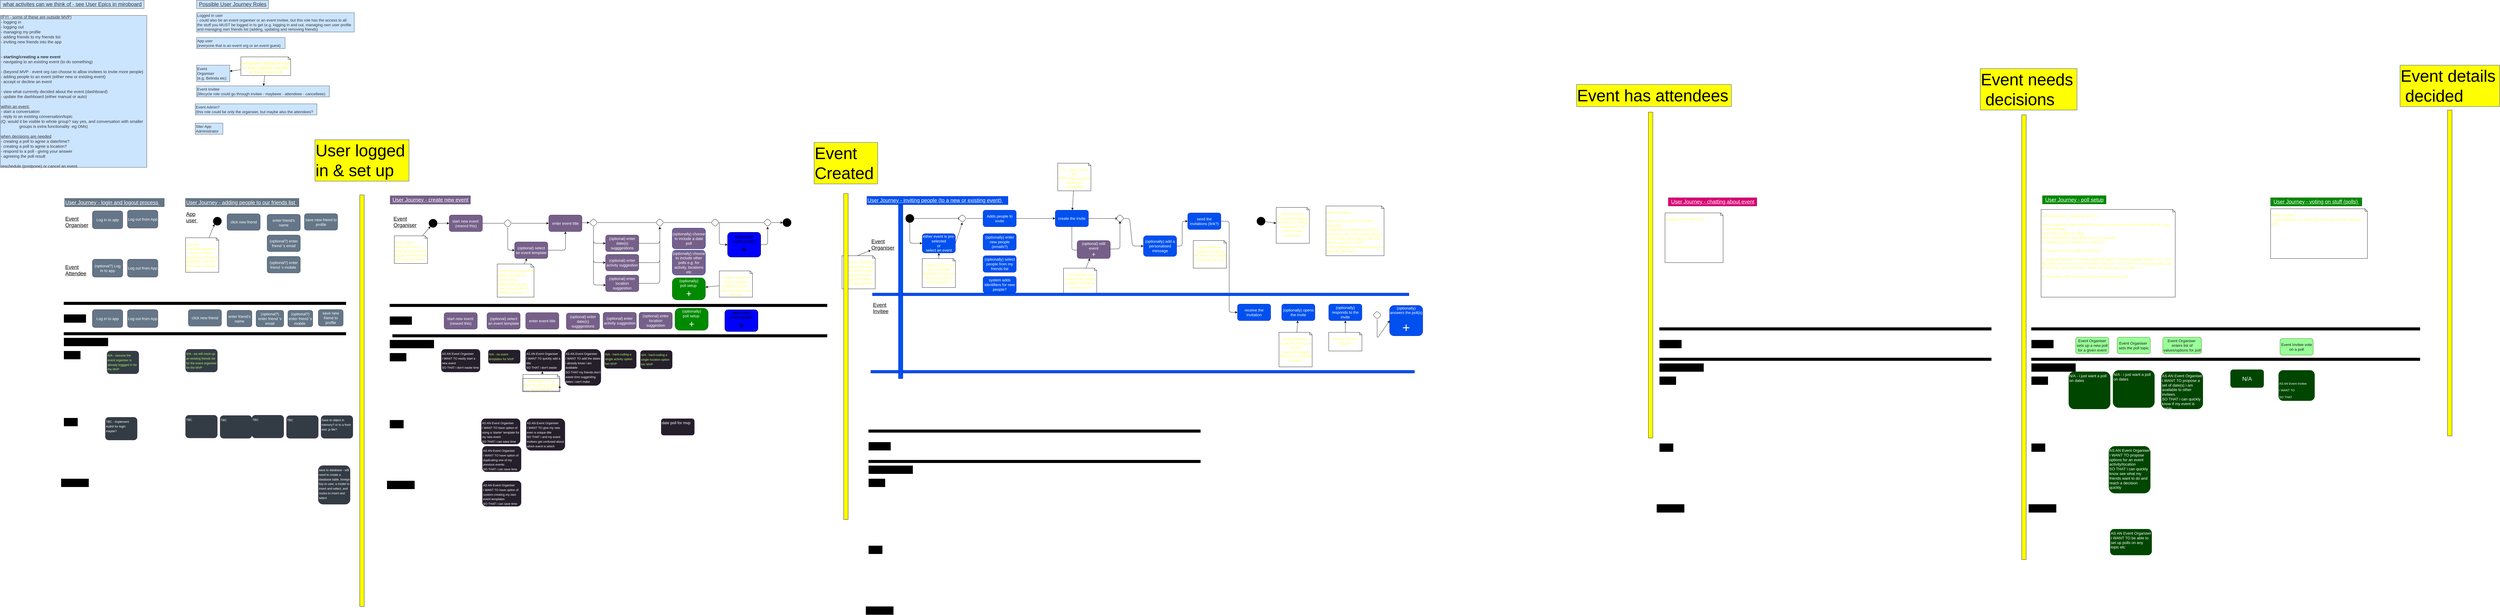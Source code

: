 <mxfile>
    <diagram id="yxrgfrVKO03SnxysbyA-" name="user-journeys">
        <mxGraphModel dx="3707" dy="2196" grid="1" gridSize="10" guides="1" tooltips="1" connect="1" arrows="1" fold="1" page="1" pageScale="1" pageWidth="1654" pageHeight="1169" math="0" shadow="0">
            <root>
                <mxCell id="0"/>
                <mxCell id="1" parent="0"/>
                <mxCell id="160" value="(optionally) &lt;br&gt;poll setup&amp;nbsp;&lt;br&gt;&lt;font style=&quot;font-size: 34px&quot;&gt;+&lt;/font&gt;" style="whiteSpace=wrap;html=1;rounded=1;fontSize=14;fillColor=#008a00;arcSize=22;fontColor=#ffffff;strokeColor=#005700;" vertex="1" parent="1">
                    <mxGeometry x="1040" y="300" width="120" height="80" as="geometry"/>
                </mxCell>
                <mxCell id="2" value="Log in to app" style="whiteSpace=wrap;html=1;rounded=1;fontSize=14;fillColor=#647687;fontColor=#ffffff;strokeColor=#432D57;direction=south;" vertex="1" parent="1">
                    <mxGeometry x="-1057" y="57.5" width="110" height="65" as="geometry"/>
                </mxCell>
                <mxCell id="25" style="edgeStyle=none;html=1;fontSize=14;fontColor=#FFFF66;entryX=0;entryY=0.5;entryDx=0;entryDy=0;" edge="1" parent="1" source="3" target="16">
                    <mxGeometry relative="1" as="geometry"/>
                </mxCell>
                <mxCell id="3" value="" style="ellipse;whiteSpace=wrap;html=1;rounded=1;fillColor=#000000;" vertex="1" parent="1">
                    <mxGeometry x="160" y="87.5" width="30" height="30" as="geometry"/>
                </mxCell>
                <mxCell id="8" value="User Journey - create new event" style="text;html=1;align=center;verticalAlign=middle;resizable=0;points=[];autosize=1;strokeColor=#432D57;fillColor=#76608a;fontSize=19;fontStyle=4;fontColor=#ffffff;" vertex="1" parent="1">
                    <mxGeometry x="20" y="3" width="290" height="30" as="geometry"/>
                </mxCell>
                <mxCell id="9" value="Event &lt;br style=&quot;font-size: 14px;&quot;&gt;Organiser &lt;br style=&quot;font-size: 14px;&quot;&gt;(e.g. Belinda etc)" style="text;html=1;align=left;verticalAlign=middle;resizable=0;points=[];autosize=1;strokeColor=#36393d;fillColor=#cce5ff;fontSize=14;fontStyle=0;fontColor=#333333;" vertex="1" parent="1">
                    <mxGeometry x="-680" y="-470" width="120" height="60" as="geometry"/>
                </mxCell>
                <mxCell id="10" value="Event Invitee&lt;br style=&quot;font-size: 14px;&quot;&gt;(lifecycle role could go through invitee - maybeee - attendeee - cancelleee)" style="text;html=1;align=left;verticalAlign=middle;resizable=0;points=[];autosize=1;strokeColor=#36393d;fillColor=#cce5ff;fontSize=14;fontStyle=0;fontColor=#333333;" vertex="1" parent="1">
                    <mxGeometry x="-680" y="-395" width="480" height="40" as="geometry"/>
                </mxCell>
                <mxCell id="12" value="Site/ App&lt;br style=&quot;font-size: 14px;&quot;&gt;Administrator" style="text;html=1;align=left;verticalAlign=middle;resizable=0;points=[];autosize=1;strokeColor=#36393d;fillColor=#cce5ff;fontSize=14;fontStyle=0;fontColor=#333333;" vertex="1" parent="1">
                    <mxGeometry x="-685" y="-260" width="100" height="40" as="geometry"/>
                </mxCell>
                <mxCell id="13" value="&lt;u&gt;(FYI - some of these are outside MVP)&lt;br&gt;&lt;/u&gt;- logging in&lt;br&gt;- logging out&lt;br&gt;- managing my profile&lt;br&gt;- adding friends to my friends list&lt;br&gt;- inviting new friends into the app&lt;br&gt;&lt;br&gt;&lt;br&gt;&lt;b&gt;- starting/creating a new event&lt;br&gt;&lt;/b&gt;- navigating to an existing event (to do something)&lt;br&gt;&lt;br&gt;- (beyond MVP - event org can choose to allow invitees to invite more people)&lt;br&gt;- adding people to an event (either new or existing event)&lt;br&gt;- accept or decline an event&amp;nbsp;&lt;br&gt;&lt;br&gt;- view what currently decided about the event (dashboard)&lt;br&gt;- update the dashboard (either manual or auto)&lt;br&gt;&lt;u&gt;&lt;br&gt;within an event:&lt;/u&gt;&lt;br&gt;- start a conversation&lt;br&gt;- reply to an existing conversation/topic&lt;br&gt;(Q: would it be visible to whole group? say yes, and conversation with smaller&lt;br&gt;&amp;nbsp; &amp;nbsp; &amp;nbsp; &amp;nbsp; &amp;nbsp; &amp;nbsp; &amp;nbsp; &amp;nbsp; groups is extra functionality -eg DMs)&lt;br&gt;&lt;br&gt;&lt;u&gt;when decisions are needed&lt;/u&gt;&lt;br&gt;- creating a poll to agree a date/time?&lt;br&gt;- creating a poll to agree a location?&lt;br&gt;- respond to a poll - giving your answer&lt;br&gt;- agreeing the poll result&lt;br&gt;&lt;br&gt;reschedule (postpone) or cancel an event" style="text;html=1;align=left;verticalAlign=middle;resizable=0;points=[];autosize=1;strokeColor=#36393d;fillColor=#cce5ff;fontSize=15;fontStyle=0;fontColor=#333333;" vertex="1" parent="1">
                    <mxGeometry x="-1390" y="-650" width="530" height="550" as="geometry"/>
                </mxCell>
                <mxCell id="38" style="edgeStyle=none;html=1;entryX=0;entryY=0.5;entryDx=0;entryDy=0;fontSize=14;fontColor=#FFFF66;" edge="1" parent="1" source="14" target="33">
                    <mxGeometry relative="1" as="geometry"/>
                </mxCell>
                <mxCell id="14" value="enter event title" style="whiteSpace=wrap;html=1;rounded=1;fontSize=14;fillColor=#76608a;fontColor=#ffffff;strokeColor=#432D57;" vertex="1" parent="1">
                    <mxGeometry x="593.5" y="72.5" width="120" height="60" as="geometry"/>
                </mxCell>
                <mxCell id="28" style="edgeStyle=none;html=1;entryX=0.5;entryY=1;entryDx=0;entryDy=0;fontSize=14;fontColor=#FFFF66;" edge="1" parent="1" source="15" target="14">
                    <mxGeometry relative="1" as="geometry">
                        <Array as="points">
                            <mxPoint x="654" y="200"/>
                        </Array>
                    </mxGeometry>
                </mxCell>
                <mxCell id="15" value="(optional) select an event template" style="whiteSpace=wrap;html=1;rounded=1;fontSize=14;fillColor=#76608a;fontColor=#ffffff;strokeColor=#432D57;" vertex="1" parent="1">
                    <mxGeometry x="470" y="170" width="120" height="60" as="geometry"/>
                </mxCell>
                <mxCell id="27" style="edgeStyle=none;html=1;fontSize=14;fontColor=#FFFF66;exitX=0.5;exitY=1;exitDx=0;exitDy=0;" edge="1" parent="1" source="4" target="15">
                    <mxGeometry relative="1" as="geometry">
                        <Array as="points">
                            <mxPoint x="445" y="200"/>
                        </Array>
                    </mxGeometry>
                </mxCell>
                <mxCell id="29" style="edgeStyle=none;html=1;fontSize=14;fontColor=#FFFF66;startArrow=none;" edge="1" parent="1" source="4" target="14">
                    <mxGeometry relative="1" as="geometry"/>
                </mxCell>
                <mxCell id="16" value="start new event&amp;nbsp; (reword this)" style="whiteSpace=wrap;html=1;rounded=1;fontSize=14;fillColor=#76608a;fontColor=#ffffff;strokeColor=#432D57;" vertex="1" parent="1">
                    <mxGeometry x="233.5" y="72.5" width="120" height="60" as="geometry"/>
                </mxCell>
                <mxCell id="35" style="edgeStyle=none;html=1;entryX=0.5;entryY=1;entryDx=0;entryDy=0;fontSize=14;fontColor=#FFFF66;" edge="1" parent="1" source="17">
                    <mxGeometry relative="1" as="geometry">
                        <mxPoint x="995" y="115" as="targetPoint"/>
                        <Array as="points">
                            <mxPoint x="995" y="175"/>
                        </Array>
                    </mxGeometry>
                </mxCell>
                <mxCell id="17" value="(optional) enter date(s) sugggestions" style="whiteSpace=wrap;html=1;rounded=1;fontSize=14;fillColor=#76608a;fontColor=#ffffff;strokeColor=#432D57;" vertex="1" parent="1">
                    <mxGeometry x="799" y="145" width="120" height="60" as="geometry"/>
                </mxCell>
                <mxCell id="21" value="(optional) enter activity suggestion" style="whiteSpace=wrap;html=1;rounded=1;fontSize=14;fillColor=#76608a;fontColor=#ffffff;strokeColor=#432D57;" vertex="1" parent="1">
                    <mxGeometry x="799" y="215" width="120" height="60" as="geometry"/>
                </mxCell>
                <mxCell id="22" value="(optional) enter location suggestion" style="whiteSpace=wrap;html=1;rounded=1;fontSize=14;fillColor=#76608A;fontColor=#ffffff;strokeColor=#432D57;" vertex="1" parent="1">
                    <mxGeometry x="799" y="290" width="120" height="60" as="geometry"/>
                </mxCell>
                <mxCell id="217" style="edgeStyle=none;html=1;fontSize=14;fontColor=#FFFF33;" edge="1" parent="1" source="23" target="15">
                    <mxGeometry relative="1" as="geometry"/>
                </mxCell>
                <mxCell id="23" value="Could have templates based on type of event being organised, e.g pub crawl, group dinner, knitting circle etc :-)" style="shape=note2;boundedLbl=1;whiteSpace=wrap;html=1;size=11;verticalAlign=top;align=left;rounded=1;fontSize=13;fontColor=#FFFF66;fontStyle=2" vertex="1" parent="1">
                    <mxGeometry x="407" y="250" width="133" height="120" as="geometry"/>
                </mxCell>
                <mxCell id="4" value="" style="rhombus;whiteSpace=wrap;html=1;rounded=1;" vertex="1" parent="1">
                    <mxGeometry x="430" y="87.5" width="30" height="30" as="geometry"/>
                </mxCell>
                <mxCell id="31" value="" style="edgeStyle=none;html=1;fontSize=14;fontColor=#FFFF66;endArrow=none;" edge="1" parent="1" source="16" target="4">
                    <mxGeometry relative="1" as="geometry">
                        <mxPoint x="425" y="100" as="sourcePoint"/>
                        <mxPoint x="605" y="100" as="targetPoint"/>
                    </mxGeometry>
                </mxCell>
                <mxCell id="39" style="edgeStyle=none;html=1;fontSize=14;fontColor=#FFFF66;startArrow=none;" edge="1" parent="1" source="49">
                    <mxGeometry relative="1" as="geometry">
                        <mxPoint x="980.0" y="100" as="targetPoint"/>
                    </mxGeometry>
                </mxCell>
                <mxCell id="40" style="edgeStyle=none;html=1;entryX=0;entryY=0.5;entryDx=0;entryDy=0;fontSize=14;fontColor=#FFFF66;" edge="1" parent="1" source="33" target="17">
                    <mxGeometry relative="1" as="geometry">
                        <Array as="points">
                            <mxPoint x="755" y="175"/>
                        </Array>
                    </mxGeometry>
                </mxCell>
                <mxCell id="33" value="" style="rhombus;whiteSpace=wrap;html=1;rounded=1;" vertex="1" parent="1">
                    <mxGeometry x="740" y="85" width="30" height="30" as="geometry"/>
                </mxCell>
                <mxCell id="36" style="edgeStyle=none;html=1;entryX=0.5;entryY=1;entryDx=0;entryDy=0;fontSize=14;fontColor=#FFFF66;exitX=1;exitY=0.5;exitDx=0;exitDy=0;" edge="1" parent="1" source="21">
                    <mxGeometry relative="1" as="geometry">
                        <mxPoint x="900" y="190" as="sourcePoint"/>
                        <mxPoint x="995" y="115" as="targetPoint"/>
                        <Array as="points">
                            <mxPoint x="995" y="245"/>
                        </Array>
                    </mxGeometry>
                </mxCell>
                <mxCell id="37" style="edgeStyle=none;html=1;entryX=0.5;entryY=1;entryDx=0;entryDy=0;fontSize=14;fontColor=#FFFF66;exitX=1;exitY=0.5;exitDx=0;exitDy=0;" edge="1" parent="1" source="22">
                    <mxGeometry relative="1" as="geometry">
                        <mxPoint x="930" y="320" as="sourcePoint"/>
                        <mxPoint x="995" y="115" as="targetPoint"/>
                        <Array as="points">
                            <mxPoint x="995" y="320"/>
                        </Array>
                    </mxGeometry>
                </mxCell>
                <mxCell id="41" value="Possible User Journey Roles" style="text;html=1;align=center;verticalAlign=middle;resizable=0;points=[];autosize=1;strokeColor=#36393d;fillColor=#cce5ff;fontSize=19;fontStyle=4;fontColor=#333333;" vertex="1" parent="1">
                    <mxGeometry x="-680" y="-705" width="260" height="30" as="geometry"/>
                </mxCell>
                <mxCell id="42" value="what activites can we think of - see User Epics in miroboard" style="text;html=1;align=center;verticalAlign=middle;resizable=0;points=[];autosize=1;strokeColor=#36393d;fillColor=#cce5ff;fontSize=19;fontStyle=4;fontColor=#333333;" vertex="1" parent="1">
                    <mxGeometry x="-1390" y="-705" width="520" height="30" as="geometry"/>
                </mxCell>
                <mxCell id="43" value="Event &lt;br&gt;Organiser" style="text;html=1;align=left;verticalAlign=middle;resizable=0;points=[];autosize=1;strokeColor=none;fillColor=none;fontSize=19;fontStyle=4" vertex="1" parent="1">
                    <mxGeometry x="30" y="73" width="100" height="50" as="geometry"/>
                </mxCell>
                <mxCell id="44" style="edgeStyle=none;html=1;entryX=0;entryY=0.5;entryDx=0;entryDy=0;fontSize=14;fontColor=#FFFF66;exitX=0.5;exitY=1;exitDx=0;exitDy=0;" edge="1" parent="1" source="33" target="21">
                    <mxGeometry relative="1" as="geometry">
                        <mxPoint x="755" y="185" as="sourcePoint"/>
                        <mxPoint x="774.0" y="245" as="targetPoint"/>
                        <Array as="points">
                            <mxPoint x="755" y="245"/>
                        </Array>
                    </mxGeometry>
                </mxCell>
                <mxCell id="45" style="edgeStyle=none;html=1;entryX=0.008;entryY=0.607;entryDx=0;entryDy=0;fontSize=14;fontColor=#FFFF66;exitX=0.5;exitY=1;exitDx=0;exitDy=0;entryPerimeter=0;" edge="1" parent="1" source="33" target="22">
                    <mxGeometry relative="1" as="geometry">
                        <mxPoint x="765" y="125" as="sourcePoint"/>
                        <mxPoint x="784.0" y="255" as="targetPoint"/>
                        <Array as="points">
                            <mxPoint x="755" y="326"/>
                        </Array>
                    </mxGeometry>
                </mxCell>
                <mxCell id="46" value="User Journey - chatting about event" style="text;html=1;align=center;verticalAlign=middle;resizable=0;points=[];autosize=1;strokeColor=#A50040;fillColor=#d80073;fontSize=19;fontStyle=4;fontColor=#ffffff;" vertex="1" parent="1">
                    <mxGeometry x="4642" y="10" width="320" height="30" as="geometry"/>
                </mxCell>
                <mxCell id="47" value="User Journey - voting on stuff (polls)&amp;nbsp;" style="text;html=1;align=center;verticalAlign=middle;resizable=0;points=[];autosize=1;strokeColor=#005700;fillColor=#008a00;fontSize=19;fontStyle=4;fontColor=#ffffff;" vertex="1" parent="1">
                    <mxGeometry x="6820" y="10" width="330" height="30" as="geometry"/>
                </mxCell>
                <mxCell id="48" value="Event Admin?&lt;br style=&quot;font-size: 14px;&quot;&gt;(this role could be only the organsier, but maybe also the attendees?" style="text;html=1;align=left;verticalAlign=middle;resizable=0;points=[];autosize=1;strokeColor=#36393d;fillColor=#cce5ff;fontSize=14;fontStyle=0;fontColor=#333333;" vertex="1" parent="1">
                    <mxGeometry x="-685" y="-330" width="440" height="40" as="geometry"/>
                </mxCell>
                <mxCell id="56" style="edgeStyle=none;html=1;entryX=0;entryY=0.5;entryDx=0;entryDy=0;fontSize=34;fontColor=#FFFF66;startArrow=none;" edge="1" parent="1" source="163" target="54">
                    <mxGeometry relative="1" as="geometry"/>
                </mxCell>
                <mxCell id="49" value="" style="rhombus;whiteSpace=wrap;html=1;rounded=1;" vertex="1" parent="1">
                    <mxGeometry x="980" y="85" width="30" height="30" as="geometry"/>
                </mxCell>
                <mxCell id="50" value="" style="edgeStyle=none;html=1;fontSize=14;fontColor=#FFFF66;endArrow=none;" edge="1" parent="1" source="33" target="49">
                    <mxGeometry relative="1" as="geometry">
                        <mxPoint x="770" y="100" as="sourcePoint"/>
                        <mxPoint x="980.0" y="100" as="targetPoint"/>
                    </mxGeometry>
                </mxCell>
                <mxCell id="51" value="User Journey - inviting people (to a new or existing event)&amp;nbsp;" style="text;html=1;align=left;verticalAlign=middle;resizable=0;points=[];autosize=1;strokeColor=#001DBC;fillColor=#0050ef;fontSize=19;fontStyle=4;fontColor=#ffffff;" vertex="1" parent="1">
                    <mxGeometry x="1744" y="5" width="510" height="30" as="geometry"/>
                </mxCell>
                <mxCell id="165" style="edgeStyle=none;html=1;entryX=0.5;entryY=1;entryDx=0;entryDy=0;fontSize=23;fontColor=#FFFFFF;" edge="1" parent="1" source="52" target="163">
                    <mxGeometry relative="1" as="geometry">
                        <Array as="points">
                            <mxPoint x="1385" y="180"/>
                        </Array>
                    </mxGeometry>
                </mxCell>
                <mxCell id="52" value="(optionally) &lt;br&gt;Invite people&lt;br&gt;&lt;font style=&quot;font-size: 34px&quot;&gt;+&lt;/font&gt;" style="whiteSpace=wrap;html=1;rounded=1;fontSize=14;fillColor=#0000FF;" vertex="1" parent="1">
                    <mxGeometry x="1240" y="135" width="120" height="90" as="geometry"/>
                </mxCell>
                <mxCell id="54" value="END" style="ellipse;whiteSpace=wrap;html=1;rounded=1;fillColor=#000000;" vertex="1" parent="1">
                    <mxGeometry x="1440" y="85" width="30" height="30" as="geometry"/>
                </mxCell>
                <mxCell id="57" value="Event &lt;br&gt;Organiser" style="text;html=1;align=left;verticalAlign=middle;resizable=0;points=[];autosize=1;strokeColor=none;fillColor=none;fontSize=19;fontStyle=4" vertex="1" parent="1">
                    <mxGeometry x="1758" y="155" width="100" height="50" as="geometry"/>
                </mxCell>
                <mxCell id="59" value="(optionally) select people from my friends list" style="whiteSpace=wrap;html=1;rounded=1;fontSize=14;fillColor=#0050ef;fontColor=#ffffff;strokeColor=#001DBC;" vertex="1" parent="1">
                    <mxGeometry x="2164" y="220" width="120" height="60" as="geometry"/>
                </mxCell>
                <mxCell id="60" value="(optionally) enter new people (emails?)" style="whiteSpace=wrap;html=1;rounded=1;fontSize=14;fillColor=#0050ef;fontColor=#ffffff;strokeColor=#001DBC;" vertex="1" parent="1">
                    <mxGeometry x="2164" y="140" width="120" height="60" as="geometry"/>
                </mxCell>
                <mxCell id="61" value="User Journey - adding people to our friends list&amp;nbsp;" style="text;html=1;align=left;verticalAlign=middle;resizable=0;points=[];autosize=1;strokeColor=#314354;fillColor=#647687;fontSize=19;fontStyle=4;fontColor=#ffffff;" vertex="1" parent="1">
                    <mxGeometry x="-720" y="12.5" width="410" height="30" as="geometry"/>
                </mxCell>
                <mxCell id="62" value="click new friend" style="whiteSpace=wrap;html=1;rounded=1;fontSize=14;fillColor=#647687;fontColor=#ffffff;strokeColor=#314354;" vertex="1" parent="1">
                    <mxGeometry x="-570" y="68" width="120" height="60" as="geometry"/>
                </mxCell>
                <mxCell id="63" value="App &lt;br&gt;user&amp;nbsp;" style="text;html=1;align=left;verticalAlign=middle;resizable=0;points=[];autosize=1;strokeColor=none;fillColor=none;fontSize=19;fontStyle=4" vertex="1" parent="1">
                    <mxGeometry x="-720" y="55.5" width="60" height="50" as="geometry"/>
                </mxCell>
                <mxCell id="64" value="App user&amp;nbsp;&lt;br style=&quot;font-size: 14px&quot;&gt;(everyone that is an event org or an event guest)" style="text;html=1;align=left;verticalAlign=middle;resizable=0;points=[];autosize=1;strokeColor=#36393d;fillColor=#cce5ff;fontSize=14;fontStyle=0;fontColor=#333333;" vertex="1" parent="1">
                    <mxGeometry x="-680" y="-570" width="320" height="40" as="geometry"/>
                </mxCell>
                <mxCell id="110" style="edgeStyle=none;html=1;fontSize=11;fontColor=#FFFF66;entryX=0.5;entryY=1;entryDx=0;entryDy=0;exitX=1;exitY=0.5;exitDx=0;exitDy=0;" edge="1" parent="1" source="66" target="102">
                    <mxGeometry relative="1" as="geometry"/>
                </mxCell>
                <mxCell id="66" value="either event is pre-selected &lt;br&gt;or &lt;br&gt;select an event" style="whiteSpace=wrap;html=1;rounded=1;fontSize=14;fillColor=#0050ef;fontColor=#ffffff;strokeColor=#001DBC;" vertex="1" parent="1">
                    <mxGeometry x="1944" y="140" width="120" height="70" as="geometry"/>
                </mxCell>
                <mxCell id="104" style="edgeStyle=none;html=1;entryX=0.282;entryY=0.495;entryDx=0;entryDy=0;entryPerimeter=0;fontSize=11;fontColor=#FFFF66;" edge="1" parent="1" source="67" target="102">
                    <mxGeometry relative="1" as="geometry"/>
                </mxCell>
                <mxCell id="105" style="edgeStyle=none;html=1;entryX=0;entryY=0.5;entryDx=0;entryDy=0;fontSize=11;fontColor=#FFFF66;" edge="1" parent="1" source="67" target="66">
                    <mxGeometry relative="1" as="geometry">
                        <Array as="points">
                            <mxPoint x="1899" y="175"/>
                        </Array>
                    </mxGeometry>
                </mxCell>
                <mxCell id="67" value="" style="ellipse;whiteSpace=wrap;html=1;rounded=1;fillColor=#000000;" vertex="1" parent="1">
                    <mxGeometry x="1884" y="70" width="30" height="30" as="geometry"/>
                </mxCell>
                <mxCell id="70" style="edgeStyle=none;html=1;exitX=0;exitY=0;exitDx=55.5;exitDy=0;exitPerimeter=0;fontSize=34;fontColor=#FFFF66;" edge="1" parent="1" source="69" target="57">
                    <mxGeometry relative="1" as="geometry"/>
                </mxCell>
                <mxCell id="69" value="consider - could an event invitee also invite other people, manybe if event organiser allows this?&amp;nbsp; Beyond MVP" style="shape=note2;boundedLbl=1;whiteSpace=wrap;html=1;size=9;verticalAlign=top;align=center;rounded=1;fontSize=13;fontColor=#FFFF66;fontStyle=2" vertex="1" parent="1">
                    <mxGeometry x="1654" y="220" width="120" height="120" as="geometry"/>
                </mxCell>
                <mxCell id="74" value="enter event title" style="whiteSpace=wrap;html=1;rounded=1;fontSize=14;fillColor=#76608a;fontColor=#ffffff;strokeColor=#432D57;" vertex="1" parent="1">
                    <mxGeometry x="510" y="426" width="120" height="60" as="geometry"/>
                </mxCell>
                <mxCell id="75" value="(optional) select an event template" style="whiteSpace=wrap;html=1;rounded=1;fontSize=14;fillColor=#76608a;fontColor=#ffffff;strokeColor=#432D57;" vertex="1" parent="1">
                    <mxGeometry x="370" y="426" width="120" height="60" as="geometry"/>
                </mxCell>
                <mxCell id="76" value="start new event&amp;nbsp; (reword this)" style="whiteSpace=wrap;html=1;rounded=1;fontSize=14;fillColor=#76608a;fontColor=#ffffff;strokeColor=#432D57;" vertex="1" parent="1">
                    <mxGeometry x="215" y="426" width="120" height="60" as="geometry"/>
                </mxCell>
                <mxCell id="97" style="edgeStyle=none;html=1;fontSize=11;fontColor=#FFFF66;" edge="1" parent="1" source="96" target="277">
                    <mxGeometry relative="1" as="geometry"/>
                </mxCell>
                <mxCell id="96" value="&lt;font style=&quot;font-size: 12px&quot;&gt;might trigger a new event by adding a title all just in one step&lt;/font&gt;" style="shape=note2;boundedLbl=1;whiteSpace=wrap;html=1;size=9;verticalAlign=top;align=center;rounded=1;fontSize=13;fontColor=#FFFF66;fontStyle=2;spacing=0;labelBorderColor=default;" vertex="1" parent="1">
                    <mxGeometry x="500" y="650" width="133" height="60" as="geometry"/>
                </mxCell>
                <mxCell id="98" style="edgeStyle=none;html=1;exitX=1;exitY=1;exitDx=0;exitDy=0;exitPerimeter=0;entryX=1.001;entryY=0.671;entryDx=0;entryDy=0;entryPerimeter=0;fontSize=11;fontColor=#FFFF66;" edge="1" parent="1" source="96" target="96">
                    <mxGeometry relative="1" as="geometry"/>
                </mxCell>
                <mxCell id="101" value="User Journey - login and logout process&amp;nbsp;" style="text;html=1;align=left;verticalAlign=middle;resizable=0;points=[];autosize=1;strokeColor=#314354;fillColor=#647687;fontSize=19;fontStyle=4;fontColor=#ffffff;" vertex="1" parent="1">
                    <mxGeometry x="-1157" y="12.5" width="360" height="30" as="geometry"/>
                </mxCell>
                <mxCell id="102" value="" style="rhombus;whiteSpace=wrap;html=1;rounded=1;" vertex="1" parent="1">
                    <mxGeometry x="2074" y="70" width="30" height="30" as="geometry"/>
                </mxCell>
                <mxCell id="109" style="edgeStyle=none;html=1;fontSize=11;fontColor=#FFFF66;" edge="1" parent="1" source="108" target="66">
                    <mxGeometry relative="1" as="geometry"/>
                </mxCell>
                <mxCell id="108" value="might assume that you've already selected an event to which you want to invite people to" style="shape=note2;boundedLbl=1;whiteSpace=wrap;html=1;size=9;verticalAlign=top;align=center;rounded=1;fontSize=13;fontColor=#FFFF66;fontStyle=2" vertex="1" parent="1">
                    <mxGeometry x="1944" y="230" width="120" height="105" as="geometry"/>
                </mxCell>
                <mxCell id="142" style="edgeStyle=none;html=1;entryX=0;entryY=0.5;entryDx=0;entryDy=0;fontSize=23;fontColor=#FFFFFF;exitX=1;exitY=0.5;exitDx=0;exitDy=0;startArrow=none;" edge="1" parent="1" source="112" target="141">
                    <mxGeometry relative="1" as="geometry">
                        <Array as="points">
                            <mxPoint x="3054" y="95"/>
                            <mxPoint x="3054" y="425"/>
                        </Array>
                    </mxGeometry>
                </mxCell>
                <mxCell id="112" value="send the invitations (link?)" style="whiteSpace=wrap;html=1;rounded=1;fontSize=14;fillColor=#0050ef;fontColor=#ffffff;strokeColor=#001DBC;" vertex="1" parent="1">
                    <mxGeometry x="2904" y="65" width="120" height="60" as="geometry"/>
                </mxCell>
                <mxCell id="137" style="edgeStyle=none;html=1;entryX=0;entryY=0.5;entryDx=0;entryDy=0;fontSize=23;fontColor=#FFFFFF;" edge="1" parent="1" source="113" target="112">
                    <mxGeometry relative="1" as="geometry">
                        <Array as="points">
                            <mxPoint x="2884" y="185"/>
                            <mxPoint x="2884" y="95"/>
                        </Array>
                    </mxGeometry>
                </mxCell>
                <mxCell id="113" value="(optionally) add a personalised message" style="whiteSpace=wrap;html=1;rounded=1;fontSize=14;fillColor=#0050ef;fontColor=#ffffff;strokeColor=#001DBC;" vertex="1" parent="1">
                    <mxGeometry x="2744" y="147.5" width="120" height="75" as="geometry"/>
                </mxCell>
                <mxCell id="128" style="edgeStyle=none;html=1;entryX=0.242;entryY=0.51;entryDx=0;entryDy=0;fontSize=23;fontColor=#FFFF66;entryPerimeter=0;" edge="1" parent="1" source="114" target="126">
                    <mxGeometry relative="1" as="geometry"/>
                </mxCell>
                <mxCell id="114" value="create the invite" style="whiteSpace=wrap;html=1;rounded=1;fontSize=14;fillColor=#0050ef;fontColor=#ffffff;strokeColor=#001DBC;" vertex="1" parent="1">
                    <mxGeometry x="2425" y="55" width="120" height="60" as="geometry"/>
                </mxCell>
                <mxCell id="117" style="edgeStyle=none;html=1;fontSize=11;fontColor=#FFFF66;" edge="1" parent="1" source="116" target="114">
                    <mxGeometry relative="1" as="geometry"/>
                </mxCell>
                <mxCell id="116" value="FYI - event name&lt;br&gt;and&lt;br&gt;event date, location, activity (if completed)" style="shape=note2;boundedLbl=1;whiteSpace=wrap;html=1;size=9;verticalAlign=top;align=center;rounded=1;fontSize=13;fontColor=#FFFF66;fontStyle=2" vertex="1" parent="1">
                    <mxGeometry x="2434" y="-115" width="120" height="100" as="geometry"/>
                </mxCell>
                <mxCell id="118" value="(optionally) choose to include a date poll" style="whiteSpace=wrap;html=1;rounded=1;fontSize=14;fillColor=#76608A;fontColor=#ffffff;strokeColor=#001DBC;" vertex="1" parent="1">
                    <mxGeometry x="1040" y="120" width="120" height="75" as="geometry"/>
                </mxCell>
                <mxCell id="119" value="(optionally) choose to include other polls e.g. for activity, locations etc" style="whiteSpace=wrap;html=1;rounded=1;fontSize=14;fillColor=#76608A;fontColor=#ffffff;strokeColor=#001DBC;" vertex="1" parent="1">
                    <mxGeometry x="1040" y="200" width="120" height="90" as="geometry"/>
                </mxCell>
                <mxCell id="120" style="edgeStyle=none;html=1;entryX=0;entryY=0.5;entryDx=0;entryDy=0;fontSize=11;fontColor=#FFFF66;exitX=1;exitY=0.5;exitDx=0;exitDy=0;startArrow=none;" edge="1" parent="1" source="135" target="114">
                    <mxGeometry relative="1" as="geometry">
                        <mxPoint x="2105.618" y="103.382" as="sourcePoint"/>
                        <mxPoint x="2174" y="190" as="targetPoint"/>
                    </mxGeometry>
                </mxCell>
                <mxCell id="123" value="system adds identifiers for new people?" style="whiteSpace=wrap;html=1;rounded=1;fontSize=14;fillColor=#0050ef;fontColor=#ffffff;strokeColor=#001DBC;" vertex="1" parent="1">
                    <mxGeometry x="2164" y="295" width="120" height="60" as="geometry"/>
                </mxCell>
                <mxCell id="173" style="edgeStyle=none;html=1;entryX=0;entryY=0.5;entryDx=0;entryDy=0;fontSize=23;fontColor=#FFFFFF;" edge="1" parent="1" source="126" target="113">
                    <mxGeometry relative="1" as="geometry">
                        <Array as="points">
                            <mxPoint x="2694" y="85"/>
                            <mxPoint x="2704" y="185"/>
                        </Array>
                    </mxGeometry>
                </mxCell>
                <mxCell id="126" value="" style="rhombus;whiteSpace=wrap;html=1;rounded=1;" vertex="1" parent="1">
                    <mxGeometry x="2644" y="70" width="30" height="30" as="geometry"/>
                </mxCell>
                <mxCell id="171" style="edgeStyle=none;html=1;fontSize=23;fontColor=#FFFFFF;" edge="1" parent="1" source="125">
                    <mxGeometry relative="1" as="geometry">
                        <mxPoint x="2659" y="95" as="targetPoint"/>
                        <Array as="points">
                            <mxPoint x="2659" y="195"/>
                        </Array>
                    </mxGeometry>
                </mxCell>
                <mxCell id="125" value="(optional) edit event&lt;br&gt;&lt;font style=&quot;font-size: 23px&quot;&gt;+&lt;/font&gt;" style="whiteSpace=wrap;html=1;rounded=1;fontSize=14;fillColor=#76608a;fontColor=#ffffff;strokeColor=#432D57;" vertex="1" parent="1">
                    <mxGeometry x="2504" y="165" width="120" height="65" as="geometry"/>
                </mxCell>
                <mxCell id="129" value="" style="edgeStyle=none;html=1;fontSize=11;fontColor=#FFFF66;endArrow=none;" edge="1" parent="1" source="114" target="125">
                    <mxGeometry relative="1" as="geometry">
                        <mxPoint x="2484.709" y="115" as="sourcePoint"/>
                        <mxPoint x="2604" y="188" as="targetPoint"/>
                        <Array as="points">
                            <mxPoint x="2485" y="200"/>
                        </Array>
                    </mxGeometry>
                </mxCell>
                <mxCell id="131" style="edgeStyle=none;html=1;fontSize=23;fontColor=#FFFF66;" edge="1" parent="1" source="130" target="125">
                    <mxGeometry relative="1" as="geometry"/>
                </mxCell>
                <mxCell id="130" value="e.g. Belinda has realised she forgot to add a 'date poll' into her event" style="shape=note2;boundedLbl=1;whiteSpace=wrap;html=1;size=9;verticalAlign=top;align=center;rounded=1;fontSize=13;fontColor=#FFFF66;fontStyle=2" vertex="1" parent="1">
                    <mxGeometry x="2455" y="265" width="120" height="100" as="geometry"/>
                </mxCell>
                <mxCell id="134" style="edgeStyle=none;html=1;fontSize=23;fontColor=#FFFFFF;" edge="1" parent="1" source="132" target="133">
                    <mxGeometry relative="1" as="geometry"/>
                </mxCell>
                <mxCell id="132" value="" style="ellipse;whiteSpace=wrap;html=1;rounded=1;fontColor=#FFFFFF;fillColor=#000000;" vertex="1" parent="1">
                    <mxGeometry x="3154" y="80" width="30" height="30" as="geometry"/>
                </mxCell>
                <mxCell id="133" value="Next would be&lt;br&gt;(a) Event Organiser - seeing (or&amp;nbsp; being notified of?) the event invitee responses" style="shape=note2;boundedLbl=1;whiteSpace=wrap;html=1;size=9;verticalAlign=top;align=center;rounded=1;fontSize=13;fontColor=#FFFF66;fontStyle=2" vertex="1" parent="1">
                    <mxGeometry x="3224" y="45" width="120" height="130" as="geometry"/>
                </mxCell>
                <mxCell id="135" value="Adds people to invite" style="whiteSpace=wrap;html=1;rounded=1;fontSize=14;fillColor=#0050ef;fontColor=#ffffff;strokeColor=#001DBC;" vertex="1" parent="1">
                    <mxGeometry x="2164" y="55" width="120" height="60" as="geometry"/>
                </mxCell>
                <mxCell id="136" value="" style="edgeStyle=none;html=1;entryX=0;entryY=0.5;entryDx=0;entryDy=0;fontSize=11;fontColor=#FFFF66;exitX=1;exitY=0.5;exitDx=0;exitDy=0;endArrow=none;" edge="1" parent="1" source="102" target="135">
                    <mxGeometry relative="1" as="geometry">
                        <mxPoint x="2104" y="85" as="sourcePoint"/>
                        <mxPoint x="2425" y="85" as="targetPoint"/>
                    </mxGeometry>
                </mxCell>
                <mxCell id="139" value="Next would be invitees accepting the invite (or at least clicking on the link)" style="shape=note2;boundedLbl=1;whiteSpace=wrap;html=1;size=9;verticalAlign=top;align=center;rounded=1;fontSize=13;fontColor=#FFFF66;fontStyle=2" vertex="1" parent="1">
                    <mxGeometry x="2924" y="165" width="120" height="100" as="geometry"/>
                </mxCell>
                <mxCell id="140" value="Event &lt;br&gt;Invitee" style="text;html=1;align=left;verticalAlign=middle;resizable=0;points=[];autosize=1;strokeColor=none;fillColor=none;fontSize=19;fontStyle=4" vertex="1" parent="1">
                    <mxGeometry x="1764" y="385" width="70" height="50" as="geometry"/>
                </mxCell>
                <mxCell id="141" value="receive the invitation" style="whiteSpace=wrap;html=1;rounded=1;fontSize=14;fillColor=#0050ef;fontColor=#ffffff;strokeColor=#001DBC;" vertex="1" parent="1">
                    <mxGeometry x="3084" y="395" width="120" height="60" as="geometry"/>
                </mxCell>
                <mxCell id="143" value="" style="whiteSpace=wrap;html=1;rounded=0;fontSize=34;fontColor=#ffffff;fillColor=#0050ef;strokeColor=#001DBC;" vertex="1" parent="1">
                    <mxGeometry x="1764" y="355" width="1940" height="10" as="geometry"/>
                </mxCell>
                <mxCell id="145" value="" style="whiteSpace=wrap;html=1;rounded=0;fontSize=34;fontColor=#ffffff;fillColor=#0050ef;strokeColor=#001DBC;" vertex="1" parent="1">
                    <mxGeometry x="1758" y="635" width="1966" height="10" as="geometry"/>
                </mxCell>
                <mxCell id="146" value="" style="whiteSpace=wrap;html=1;rounded=0;fontSize=34;fontColor=#ffffff;fillColor=#0050ef;strokeColor=#001DBC;" vertex="1" parent="1">
                    <mxGeometry x="1858" y="35" width="16" height="630" as="geometry"/>
                </mxCell>
                <mxCell id="147" value="(optionally) opens the invite" style="whiteSpace=wrap;html=1;rounded=1;fontSize=14;fillColor=#0050ef;fontColor=#ffffff;strokeColor=#001DBC;" vertex="1" parent="1">
                    <mxGeometry x="3244" y="395" width="120" height="60" as="geometry"/>
                </mxCell>
                <mxCell id="149" style="edgeStyle=none;html=1;fontSize=23;fontColor=#FFFFFF;" edge="1" parent="1" source="148" target="147">
                    <mxGeometry relative="1" as="geometry"/>
                </mxCell>
                <mxCell id="148" value="implementation - could be clicking on a link?&amp;nbsp;&lt;br&gt;Issue with people thinking it's malware or spam?" style="shape=note2;boundedLbl=1;whiteSpace=wrap;html=1;size=9;verticalAlign=top;align=center;rounded=1;fontSize=13;fontColor=#FFFF66;fontStyle=2" vertex="1" parent="1">
                    <mxGeometry x="3234" y="497.5" width="120" height="125" as="geometry"/>
                </mxCell>
                <mxCell id="150" value="(optionally) responds to the invite" style="whiteSpace=wrap;html=1;rounded=1;fontSize=14;fillColor=#0050ef;fontColor=#ffffff;strokeColor=#001DBC;" vertex="1" parent="1">
                    <mxGeometry x="3414" y="395" width="120" height="60" as="geometry"/>
                </mxCell>
                <mxCell id="151" value="(optionally) answers the poll(s)&lt;br&gt;&lt;br&gt;&lt;font style=&quot;font-size: 48px&quot;&gt;+&lt;/font&gt;" style="whiteSpace=wrap;html=1;rounded=1;fontSize=14;fillColor=#0050ef;fontColor=#ffffff;strokeColor=#001DBC;" vertex="1" parent="1">
                    <mxGeometry x="3634" y="400" width="120" height="110" as="geometry"/>
                </mxCell>
                <mxCell id="153" style="edgeStyle=none;html=1;entryX=0;entryY=0.5;entryDx=0;entryDy=0;fontSize=23;fontColor=#FFFFFF;" edge="1" parent="1" source="152" target="151">
                    <mxGeometry relative="1" as="geometry">
                        <Array as="points">
                            <mxPoint x="3589" y="520"/>
                        </Array>
                    </mxGeometry>
                </mxCell>
                <mxCell id="152" value="" style="rhombus;whiteSpace=wrap;html=1;rounded=1;" vertex="1" parent="1">
                    <mxGeometry x="3574" y="420" width="30" height="30" as="geometry"/>
                </mxCell>
                <mxCell id="156" style="edgeStyle=none;html=1;fontSize=23;fontColor=#FFFFFF;" edge="1" parent="1" source="155" target="150">
                    <mxGeometry relative="1" as="geometry"/>
                </mxCell>
                <mxCell id="155" value="Accept, Decline, Maybe?" style="shape=note2;boundedLbl=1;whiteSpace=wrap;html=1;size=9;verticalAlign=top;align=center;rounded=1;fontSize=13;fontColor=#FFFF66;fontStyle=2" vertex="1" parent="1">
                    <mxGeometry x="3414" y="497.5" width="120" height="67.5" as="geometry"/>
                </mxCell>
                <mxCell id="159" style="edgeStyle=none;html=1;fontSize=23;fontColor=#FFFFFF;" edge="1" parent="1" source="158" target="160">
                    <mxGeometry relative="1" as="geometry"/>
                </mxCell>
                <mxCell id="158" value="Invitees could be able to choose multiple options - see poll setup user journey" style="shape=note2;boundedLbl=1;whiteSpace=wrap;html=1;size=9;verticalAlign=top;align=center;rounded=1;fontSize=13;fontColor=#FFFF66;fontStyle=2" vertex="1" parent="1">
                    <mxGeometry x="1210" y="275" width="120" height="95" as="geometry"/>
                </mxCell>
                <mxCell id="161" value="User Journey - poll setup" style="text;html=1;align=center;verticalAlign=middle;resizable=0;points=[];autosize=1;strokeColor=#005700;fillColor=#008a00;fontSize=19;fontStyle=4;fontColor=#ffffff;" vertex="1" parent="1">
                    <mxGeometry x="5995" y="2.5" width="230" height="30" as="geometry"/>
                </mxCell>
                <mxCell id="162" value="see doodle poll - should be better :-)&lt;br&gt;&lt;br&gt;Event organiser might want to set up one or more pools associated with an event.&lt;br&gt;1. the poll topic&amp;nbsp;&lt;br&gt;eg to select a date or dates&lt;br&gt;eg to say if they're attending (yes, no, mayvbe)&lt;br&gt;to select/vote on a location or activiy etc&amp;nbsp;&lt;br&gt;&lt;br&gt;2. organiser enteres poll list of values&amp;nbsp;&lt;br&gt;&lt;br&gt;3. organiser decides if Invitees could be able to choose multiple options , e.g. is a this date yes or no, or is it best date - pick one, or is it here's a range of dates, pick all that suit, or is it freeform - enter the dates you can make&lt;br&gt;&lt;br&gt;4. organiser might add a time limit/ countdown per poll" style="shape=note2;boundedLbl=1;whiteSpace=wrap;html=1;size=9;verticalAlign=top;align=left;rounded=1;fontSize=13;fontColor=#FFFF66;fontStyle=2" vertex="1" parent="1">
                    <mxGeometry x="5990" y="52.5" width="485" height="317.5" as="geometry"/>
                </mxCell>
                <mxCell id="163" value="" style="rhombus;whiteSpace=wrap;html=1;rounded=1;" vertex="1" parent="1">
                    <mxGeometry x="1370" y="85" width="30" height="30" as="geometry"/>
                </mxCell>
                <mxCell id="164" value="" style="edgeStyle=none;html=1;entryX=0;entryY=0.5;entryDx=0;entryDy=0;fontSize=34;fontColor=#FFFF66;endArrow=none;startArrow=none;" edge="1" parent="1" source="166" target="163">
                    <mxGeometry relative="1" as="geometry">
                        <mxPoint x="1010" y="100" as="sourcePoint"/>
                        <mxPoint x="1450.0" y="100" as="targetPoint"/>
                    </mxGeometry>
                </mxCell>
                <mxCell id="169" style="edgeStyle=none;html=1;entryX=0;entryY=0.5;entryDx=0;entryDy=0;fontSize=23;fontColor=#FFFFFF;" edge="1" parent="1" target="52">
                    <mxGeometry relative="1" as="geometry">
                        <mxPoint x="1210" y="100" as="sourcePoint"/>
                        <Array as="points">
                            <mxPoint x="1210" y="180"/>
                        </Array>
                    </mxGeometry>
                </mxCell>
                <mxCell id="166" value="" style="rhombus;whiteSpace=wrap;html=1;rounded=1;" vertex="1" parent="1">
                    <mxGeometry x="1180" y="85" width="30" height="30" as="geometry"/>
                </mxCell>
                <mxCell id="168" value="" style="edgeStyle=none;html=1;entryX=0;entryY=0.5;entryDx=0;entryDy=0;fontSize=34;fontColor=#FFFF66;endArrow=none;" edge="1" parent="1" source="49" target="166">
                    <mxGeometry relative="1" as="geometry">
                        <mxPoint x="1010" y="100" as="sourcePoint"/>
                        <mxPoint x="1370" y="100" as="targetPoint"/>
                    </mxGeometry>
                </mxCell>
                <mxCell id="175" value="" style="whiteSpace=wrap;html=1;rounded=0;fontSize=34;fontColor=#FFFF66;fillColor=#FFFF00;" vertex="1" parent="1">
                    <mxGeometry x="4570" y="-300" width="16" height="1180" as="geometry"/>
                </mxCell>
                <mxCell id="176" value="Event&lt;br&gt;Created" style="text;html=1;align=left;verticalAlign=middle;resizable=0;points=[];autosize=1;strokeColor=#001DBC;fillColor=#FFFF00;fontSize=60;fontStyle=0;fontColor=#000000;" vertex="1" parent="1">
                    <mxGeometry x="1553" y="-190" width="230" height="150" as="geometry"/>
                </mxCell>
                <mxCell id="177" value="Event has attendees" style="text;html=1;align=left;verticalAlign=middle;resizable=0;points=[];autosize=1;strokeColor=#001DBC;fillColor=#FFFF00;fontSize=60;fontStyle=0;fontColor=#000000;" vertex="1" parent="1">
                    <mxGeometry x="4310" y="-400" width="560" height="80" as="geometry"/>
                </mxCell>
                <mxCell id="178" value="" style="whiteSpace=wrap;html=1;rounded=0;fontSize=34;fontColor=#FFFF66;fillColor=#FFFF00;" vertex="1" parent="1">
                    <mxGeometry x="1660" y="-5" width="16" height="1180" as="geometry"/>
                </mxCell>
                <mxCell id="179" value="" style="whiteSpace=wrap;html=1;rounded=0;fontSize=34;fontColor=#FFFF66;fillColor=#FFFF00;" vertex="1" parent="1">
                    <mxGeometry x="-90" width="16" height="1490" as="geometry"/>
                </mxCell>
                <mxCell id="180" value="User logged &lt;br&gt;in &amp;amp; set up" style="text;html=1;align=left;verticalAlign=middle;resizable=0;points=[];autosize=1;strokeColor=#001DBC;fillColor=#FFFF00;fontSize=60;fontStyle=0;fontColor=#000000;" vertex="1" parent="1">
                    <mxGeometry x="-252" y="-200" width="340" height="150" as="geometry"/>
                </mxCell>
                <mxCell id="181" value="Implementation:&lt;br&gt;&lt;br&gt;Notes -at this point, the Event Organiser&amp;nbsp;&lt;br&gt;- might get a notification of who's voted for what / who's attending etc&lt;br&gt;- they might get a page in the app of who's voted for what&lt;br&gt;- they might get a unique interactive page for the event&lt;br&gt;" style="shape=note2;boundedLbl=1;whiteSpace=wrap;html=1;size=9;verticalAlign=top;align=left;rounded=1;fontSize=13;fontColor=#FFFF66;fontStyle=2" vertex="1" parent="1">
                    <mxGeometry x="3404" y="40" width="210" height="180" as="geometry"/>
                </mxCell>
                <mxCell id="182" value="chatting inside the event" style="shape=note2;boundedLbl=1;whiteSpace=wrap;html=1;size=9;verticalAlign=top;align=left;rounded=1;fontSize=13;fontColor=#FFFF66;fontStyle=2" vertex="1" parent="1">
                    <mxGeometry x="4630" y="65" width="210" height="180" as="geometry"/>
                </mxCell>
                <mxCell id="183" value="" style="whiteSpace=wrap;html=1;rounded=0;fontSize=34;fontColor=#FFFF66;fillColor=#FFFF00;" vertex="1" parent="1">
                    <mxGeometry x="5920" y="-290" width="16" height="1610" as="geometry"/>
                </mxCell>
                <mxCell id="184" value="" style="whiteSpace=wrap;html=1;rounded=0;fontSize=34;fontColor=#FFFF66;fillColor=#FFFF00;" vertex="1" parent="1">
                    <mxGeometry x="7460" y="-307.5" width="16" height="1180" as="geometry"/>
                </mxCell>
                <mxCell id="185" value="voting on polls&lt;br&gt;- some notes on the 'what activitires involved in voting on polls" style="shape=note2;boundedLbl=1;whiteSpace=wrap;html=1;size=9;verticalAlign=top;align=left;rounded=1;fontSize=13;fontColor=#FFFF66;fontStyle=2" vertex="1" parent="1">
                    <mxGeometry x="6820" y="50" width="350" height="180" as="geometry"/>
                </mxCell>
                <mxCell id="186" value="Event Invitee vote on a poll" style="whiteSpace=wrap;html=1;rounded=1;fontSize=14;fillColor=#99FF99;fontColor=#1A1A1A;strokeColor=#2D7600;" vertex="1" parent="1">
                    <mxGeometry x="6854" y="520" width="120" height="60" as="geometry"/>
                </mxCell>
                <mxCell id="187" value="MVP" style="text;html=1;align=left;verticalAlign=middle;resizable=0;points=[];autosize=1;strokeColor=none;fillColor=#000000;fontSize=19;fontStyle=4" vertex="1" parent="1">
                    <mxGeometry x="5955" y="657.5" width="60" height="30" as="geometry"/>
                </mxCell>
                <mxCell id="188" value="N/A - i just want a poll on dates" style="whiteSpace=wrap;html=1;rounded=1;fontSize=14;fillColor=#004500;fontColor=#ffffff;strokeColor=#005700;align=left;verticalAlign=top;" vertex="1" parent="1">
                    <mxGeometry x="6250" y="635" width="150" height="135" as="geometry"/>
                </mxCell>
                <mxCell id="189" value="&lt;p style=&quot;font-size: 11px&quot;&gt;&lt;br&gt;&lt;/p&gt;&lt;p style=&quot;font-size: 11px&quot;&gt;AS AN Event Invitee&lt;/p&gt;&lt;p style=&quot;font-size: 11px&quot;&gt;I WANT TO&amp;nbsp;&lt;/p&gt;&lt;p style=&quot;font-size: 11px&quot;&gt;SO THAT&amp;nbsp;&lt;/p&gt;" style="whiteSpace=wrap;html=1;rounded=1;fontSize=11;fillColor=#004500;fontColor=#ffffff;strokeColor=#005700;align=left;verticalAlign=top;" vertex="1" parent="1">
                    <mxGeometry x="6849" y="635" width="130" height="110" as="geometry"/>
                </mxCell>
                <mxCell id="190" value="TASKS" style="text;html=1;align=left;verticalAlign=middle;resizable=0;points=[];autosize=1;strokeColor=none;fillColor=#000000;fontSize=19;fontStyle=4" vertex="1" parent="1">
                    <mxGeometry x="5955" y="525" width="80" height="30" as="geometry"/>
                </mxCell>
                <mxCell id="191" value="USER STORIES" style="text;html=1;align=left;verticalAlign=middle;resizable=0;points=[];autosize=1;strokeColor=none;fillColor=#000000;fontSize=19;fontStyle=4" vertex="1" parent="1">
                    <mxGeometry x="5955" y="610" width="160" height="30" as="geometry"/>
                </mxCell>
                <mxCell id="192" value="" style="whiteSpace=wrap;html=1;rounded=0;fontSize=34;fontColor=#FFFF66;fillColor=#000000;" vertex="1" parent="1">
                    <mxGeometry x="5955" y="480" width="1405" height="10" as="geometry"/>
                </mxCell>
                <mxCell id="193" value="" style="whiteSpace=wrap;html=1;rounded=0;fontSize=34;fontColor=#FFFF66;fillColor=#000000;" vertex="1" parent="1">
                    <mxGeometry x="5955" y="590" width="1405" height="10" as="geometry"/>
                </mxCell>
                <mxCell id="202" value="Event Organiser sets up a new poll for a given event" style="whiteSpace=wrap;html=1;rounded=1;fontSize=14;fillColor=#99FF99;fontColor=#1A1A1A;strokeColor=#2D7600;" vertex="1" parent="1">
                    <mxGeometry x="6115" y="515" width="120" height="60" as="geometry"/>
                </mxCell>
                <mxCell id="203" value="Event Organiser&amp;nbsp; sets the poll topic" style="whiteSpace=wrap;html=1;rounded=1;fontSize=14;fillColor=#99FF99;fontColor=#1A1A1A;strokeColor=#2D7600;" vertex="1" parent="1">
                    <mxGeometry x="6265" y="515" width="120" height="60" as="geometry"/>
                </mxCell>
                <mxCell id="204" value="Next" style="text;html=1;align=left;verticalAlign=middle;resizable=0;points=[];autosize=1;strokeColor=none;fillColor=#000000;fontSize=19;fontStyle=4" vertex="1" parent="1">
                    <mxGeometry x="5955" y="900" width="50" height="30" as="geometry"/>
                </mxCell>
                <mxCell id="205" value="AS AN Event Organiser&lt;br&gt;I WANT TO be able to set up polls on any topic etc" style="whiteSpace=wrap;html=1;rounded=1;fontSize=14;fillColor=#004500;fontColor=#ffffff;strokeColor=#005700;align=left;verticalAlign=top;" vertex="1" parent="1">
                    <mxGeometry x="6240" y="1210" width="150" height="94" as="geometry"/>
                </mxCell>
                <mxCell id="206" value="Sometime" style="text;html=1;align=left;verticalAlign=middle;resizable=0;points=[];autosize=1;strokeColor=none;fillColor=#000000;fontSize=19;fontStyle=4" vertex="1" parent="1">
                    <mxGeometry x="5945" y="1120" width="100" height="30" as="geometry"/>
                </mxCell>
                <mxCell id="208" value="&lt;p style=&quot;font-size: 21px;&quot;&gt;N/A&lt;/p&gt;" style="whiteSpace=wrap;html=1;rounded=1;fontSize=21;fillColor=#004500;fontColor=#ffffff;strokeColor=#005700;align=center;verticalAlign=middle;" vertex="1" parent="1">
                    <mxGeometry x="6675" y="632.5" width="120" height="65" as="geometry"/>
                </mxCell>
                <mxCell id="209" value="AS AN Event Organiser&lt;br&gt;I WANT TO propose&amp;nbsp; options for an event&amp;nbsp; activity/location&amp;nbsp;&lt;br&gt;SO THAT i can quickly know see what my friends want to do and reach a decision quickly" style="whiteSpace=wrap;html=1;rounded=1;fontSize=14;fillColor=#004500;fontColor=#ffffff;strokeColor=#005700;align=left;verticalAlign=top;" vertex="1" parent="1">
                    <mxGeometry x="6235" y="910" width="150" height="170" as="geometry"/>
                </mxCell>
                <mxCell id="210" value="Event Organiser&amp;nbsp; enters list of values/options for poll" style="whiteSpace=wrap;html=1;rounded=1;fontSize=14;fillColor=#99FF99;fontColor=#1A1A1A;strokeColor=#2D7600;" vertex="1" parent="1">
                    <mxGeometry x="6430" y="515" width="140" height="60" as="geometry"/>
                </mxCell>
                <mxCell id="211" value="AS AN Event Organiser&lt;br&gt;I WANT TO propose a set of date(s) i am available to other invitees &lt;br&gt;SO THAT i can quickly know if my event is viable" style="whiteSpace=wrap;html=1;rounded=1;fontSize=14;fillColor=#004500;fontColor=#ffffff;strokeColor=#005700;align=left;verticalAlign=top;" vertex="1" parent="1">
                    <mxGeometry x="6425" y="640" width="150" height="135" as="geometry"/>
                </mxCell>
                <mxCell id="212" value="date poll for mvp" style="whiteSpace=wrap;html=1;rounded=1;fontSize=14;fillColor=#251E2B;fontColor=#ffffff;strokeColor=#432D57;align=left;verticalAlign=top;" vertex="1" parent="1">
                    <mxGeometry x="1000" y="810" width="120" height="60" as="geometry"/>
                </mxCell>
                <mxCell id="213" value="N/A - i just want a poll on dates" style="whiteSpace=wrap;html=1;rounded=1;fontSize=14;fillColor=#004500;fontColor=#ffffff;strokeColor=#005700;align=left;verticalAlign=top;" vertex="1" parent="1">
                    <mxGeometry x="6090" y="640" width="150" height="135" as="geometry"/>
                </mxCell>
                <mxCell id="215" style="edgeStyle=none;html=1;fontSize=21;fontColor=#333333;" edge="1" parent="1" source="214" target="10">
                    <mxGeometry relative="1" as="geometry"/>
                </mxCell>
                <mxCell id="216" style="edgeStyle=none;html=1;fontSize=21;fontColor=#333333;" edge="1" parent="1" source="214" target="9">
                    <mxGeometry relative="1" as="geometry"/>
                </mxCell>
                <mxCell id="214" value="Remember - Belinda will have an Event Organiser role AND an Event Invitee role" style="shape=note2;boundedLbl=1;whiteSpace=wrap;html=1;size=9;verticalAlign=top;align=center;rounded=1;fontSize=13;fontColor=#FFFF33;fontStyle=2" vertex="1" parent="1">
                    <mxGeometry x="-520" y="-500" width="180" height="67.5" as="geometry"/>
                </mxCell>
                <mxCell id="219" style="edgeStyle=none;html=1;fontSize=14;fontColor=#FFFF33;" edge="1" parent="1" source="218" target="3">
                    <mxGeometry relative="1" as="geometry"/>
                </mxCell>
                <mxCell id="218" value="Note: event organiser may or may not need to be logged in before this user journey starts" style="shape=note2;boundedLbl=1;whiteSpace=wrap;html=1;size=9;verticalAlign=top;align=left;rounded=1;fontSize=13;fontColor=#FFFF66;fontStyle=2" vertex="1" parent="1">
                    <mxGeometry x="35" y="148" width="120" height="100" as="geometry"/>
                </mxCell>
                <mxCell id="220" value="Event &lt;br&gt;Organiser" style="text;html=1;align=left;verticalAlign=middle;resizable=0;points=[];autosize=1;strokeColor=none;fillColor=none;fontSize=19;fontStyle=4" vertex="1" parent="1">
                    <mxGeometry x="-1157" y="72.5" width="100" height="50" as="geometry"/>
                </mxCell>
                <mxCell id="227" value="Log in to app" style="whiteSpace=wrap;html=1;rounded=1;fontSize=14;fillColor=#647687;fontColor=#ffffff;strokeColor=#432D57;direction=south;" vertex="1" parent="1">
                    <mxGeometry x="-1057" y="415" width="110" height="65" as="geometry"/>
                </mxCell>
                <mxCell id="231" value="Event needs&lt;br&gt;&amp;nbsp;decisions" style="text;html=1;align=left;verticalAlign=middle;resizable=0;points=[];autosize=1;strokeColor=#001DBC;fillColor=#FFFF00;fontSize=60;fontStyle=0;fontColor=#000000;" vertex="1" parent="1">
                    <mxGeometry x="5770" y="-457.5" width="350" height="150" as="geometry"/>
                </mxCell>
                <mxCell id="232" value="Event details&lt;br&gt;&amp;nbsp;decided" style="text;html=1;align=left;verticalAlign=middle;resizable=0;points=[];autosize=1;strokeColor=#001DBC;fillColor=#FFFF00;fontSize=60;fontStyle=0;fontColor=#000000;" vertex="1" parent="1">
                    <mxGeometry x="7288" y="-470" width="360" height="150" as="geometry"/>
                </mxCell>
                <mxCell id="234" value="MVP" style="text;html=1;align=left;verticalAlign=middle;resizable=0;points=[];autosize=1;strokeColor=none;fillColor=#000000;fontSize=19;fontStyle=4" vertex="1" parent="1">
                    <mxGeometry x="4610" y="657.5" width="60" height="30" as="geometry"/>
                </mxCell>
                <mxCell id="235" value="TASKS" style="text;html=1;align=left;verticalAlign=middle;resizable=0;points=[];autosize=1;strokeColor=none;fillColor=#000000;fontSize=19;fontStyle=4" vertex="1" parent="1">
                    <mxGeometry x="4610" y="525" width="80" height="30" as="geometry"/>
                </mxCell>
                <mxCell id="236" value="USER STORIES" style="text;html=1;align=left;verticalAlign=middle;resizable=0;points=[];autosize=1;strokeColor=none;fillColor=#000000;fontSize=19;fontStyle=4" vertex="1" parent="1">
                    <mxGeometry x="4610" y="610" width="160" height="30" as="geometry"/>
                </mxCell>
                <mxCell id="237" value="" style="whiteSpace=wrap;html=1;rounded=0;fontSize=34;fontColor=#FFFF66;fillColor=#000000;" vertex="1" parent="1">
                    <mxGeometry x="4610" y="480" width="1200" height="10" as="geometry"/>
                </mxCell>
                <mxCell id="238" value="" style="whiteSpace=wrap;html=1;rounded=0;fontSize=34;fontColor=#FFFF66;fillColor=#000000;" vertex="1" parent="1">
                    <mxGeometry x="4610" y="590" width="1200" height="10" as="geometry"/>
                </mxCell>
                <mxCell id="239" value="Next" style="text;html=1;align=left;verticalAlign=middle;resizable=0;points=[];autosize=1;strokeColor=none;fillColor=#000000;fontSize=19;fontStyle=4" vertex="1" parent="1">
                    <mxGeometry x="4610" y="900" width="50" height="30" as="geometry"/>
                </mxCell>
                <mxCell id="240" value="Sometime" style="text;html=1;align=left;verticalAlign=middle;resizable=0;points=[];autosize=1;strokeColor=none;fillColor=#000000;fontSize=19;fontStyle=4" vertex="1" parent="1">
                    <mxGeometry x="4600" y="1120" width="100" height="30" as="geometry"/>
                </mxCell>
                <mxCell id="249" value="MVP" style="text;html=1;align=left;verticalAlign=middle;resizable=0;points=[];autosize=1;strokeColor=none;fillColor=#000000;fontSize=19;fontStyle=4" vertex="1" parent="1">
                    <mxGeometry x="1750" y="1027.5" width="60" height="30" as="geometry"/>
                </mxCell>
                <mxCell id="250" value="TASKS" style="text;html=1;align=left;verticalAlign=middle;resizable=0;points=[];autosize=1;strokeColor=none;fillColor=#000000;fontSize=19;fontStyle=4" vertex="1" parent="1">
                    <mxGeometry x="1750" y="895" width="80" height="30" as="geometry"/>
                </mxCell>
                <mxCell id="251" value="USER STORIES" style="text;html=1;align=left;verticalAlign=middle;resizable=0;points=[];autosize=1;strokeColor=none;fillColor=#000000;fontSize=19;fontStyle=4" vertex="1" parent="1">
                    <mxGeometry x="1750" y="980" width="160" height="30" as="geometry"/>
                </mxCell>
                <mxCell id="252" value="" style="whiteSpace=wrap;html=1;rounded=0;fontSize=34;fontColor=#FFFF66;fillColor=#000000;" vertex="1" parent="1">
                    <mxGeometry x="1750" y="850" width="1200" height="10" as="geometry"/>
                </mxCell>
                <mxCell id="253" value="" style="whiteSpace=wrap;html=1;rounded=0;fontSize=34;fontColor=#FFFF66;fillColor=#000000;" vertex="1" parent="1">
                    <mxGeometry x="1750" y="960" width="1200" height="10" as="geometry"/>
                </mxCell>
                <mxCell id="254" value="Next" style="text;html=1;align=left;verticalAlign=middle;resizable=0;points=[];autosize=1;strokeColor=none;fillColor=#000000;fontSize=19;fontStyle=4" vertex="1" parent="1">
                    <mxGeometry x="1750" y="1270" width="50" height="30" as="geometry"/>
                </mxCell>
                <mxCell id="255" value="Sometime" style="text;html=1;align=left;verticalAlign=middle;resizable=0;points=[];autosize=1;strokeColor=none;fillColor=#000000;fontSize=19;fontStyle=4" vertex="1" parent="1">
                    <mxGeometry x="1740" y="1490" width="100" height="30" as="geometry"/>
                </mxCell>
                <mxCell id="256" value="MVP" style="text;html=1;align=left;verticalAlign=middle;resizable=0;points=[];autosize=1;strokeColor=none;fillColor=#000000;fontSize=19;fontStyle=4" vertex="1" parent="1">
                    <mxGeometry x="18.5" y="572.5" width="60" height="30" as="geometry"/>
                </mxCell>
                <mxCell id="257" value="TASKS" style="text;html=1;align=left;verticalAlign=middle;resizable=0;points=[];autosize=1;strokeColor=none;fillColor=#000000;fontSize=19;fontStyle=4" vertex="1" parent="1">
                    <mxGeometry x="18.5" y="440" width="80" height="30" as="geometry"/>
                </mxCell>
                <mxCell id="258" value="USER STORIES" style="text;html=1;align=left;verticalAlign=middle;resizable=0;points=[];autosize=1;strokeColor=none;fillColor=#000000;fontSize=19;fontStyle=4" vertex="1" parent="1">
                    <mxGeometry x="18.5" y="525" width="160" height="30" as="geometry"/>
                </mxCell>
                <mxCell id="259" value="" style="whiteSpace=wrap;html=1;rounded=0;fontSize=34;fontColor=#FFFF66;fillColor=#000000;" vertex="1" parent="1">
                    <mxGeometry x="18.5" y="395" width="1581.5" height="10" as="geometry"/>
                </mxCell>
                <mxCell id="260" value="" style="whiteSpace=wrap;html=1;rounded=0;fontSize=34;fontColor=#FFFF66;fillColor=#000000;" vertex="1" parent="1">
                    <mxGeometry x="28.5" y="505" width="1571.5" height="10" as="geometry"/>
                </mxCell>
                <mxCell id="261" value="Next" style="text;html=1;align=left;verticalAlign=middle;resizable=0;points=[];autosize=1;strokeColor=none;fillColor=#000000;fontSize=19;fontStyle=4" vertex="1" parent="1">
                    <mxGeometry x="18.5" y="815" width="50" height="30" as="geometry"/>
                </mxCell>
                <mxCell id="262" value="Sometime" style="text;html=1;align=left;verticalAlign=middle;resizable=0;points=[];autosize=1;strokeColor=none;fillColor=#000000;fontSize=19;fontStyle=4" vertex="1" parent="1">
                    <mxGeometry x="8.5" y="1035" width="100" height="30" as="geometry"/>
                </mxCell>
                <mxCell id="263" value="MVP" style="text;html=1;align=left;verticalAlign=middle;resizable=0;points=[];autosize=1;strokeColor=none;fillColor=#000000;fontSize=19;fontStyle=4" vertex="1" parent="1">
                    <mxGeometry x="-1160" y="565" width="60" height="30" as="geometry"/>
                </mxCell>
                <mxCell id="264" value="TASKS" style="text;html=1;align=left;verticalAlign=middle;resizable=0;points=[];autosize=1;strokeColor=none;fillColor=#000000;fontSize=19;fontStyle=4" vertex="1" parent="1">
                    <mxGeometry x="-1160" y="432.5" width="80" height="30" as="geometry"/>
                </mxCell>
                <mxCell id="265" value="USER STORIES" style="text;html=1;align=left;verticalAlign=middle;resizable=0;points=[];autosize=1;strokeColor=none;fillColor=#000000;fontSize=19;fontStyle=4" vertex="1" parent="1">
                    <mxGeometry x="-1160" y="517.5" width="160" height="30" as="geometry"/>
                </mxCell>
                <mxCell id="266" value="" style="whiteSpace=wrap;html=1;rounded=0;fontSize=34;fontColor=#FFFF66;fillColor=#000000;" vertex="1" parent="1">
                    <mxGeometry x="-1160" y="387.5" width="1020" height="10" as="geometry"/>
                </mxCell>
                <mxCell id="267" value="" style="whiteSpace=wrap;html=1;rounded=0;fontSize=34;fontColor=#FFFF66;fillColor=#000000;" vertex="1" parent="1">
                    <mxGeometry x="-1160" y="497.5" width="1020" height="10" as="geometry"/>
                </mxCell>
                <mxCell id="268" value="Next" style="text;html=1;align=left;verticalAlign=middle;resizable=0;points=[];autosize=1;strokeColor=none;fillColor=#000000;fontSize=19;fontStyle=4" vertex="1" parent="1">
                    <mxGeometry x="-1160" y="807.5" width="50" height="30" as="geometry"/>
                </mxCell>
                <mxCell id="269" value="Sometime" style="text;html=1;align=left;verticalAlign=middle;resizable=0;points=[];autosize=1;strokeColor=none;fillColor=#000000;fontSize=19;fontStyle=4" vertex="1" parent="1">
                    <mxGeometry x="-1170" y="1027.5" width="100" height="30" as="geometry"/>
                </mxCell>
                <mxCell id="271" value="(optionally) &lt;br&gt;poll setup&amp;nbsp;&lt;br&gt;&lt;font style=&quot;font-size: 34px&quot;&gt;+&lt;/font&gt;" style="whiteSpace=wrap;html=1;rounded=1;fontSize=14;fillColor=#008a00;arcSize=22;fontColor=#ffffff;strokeColor=#005700;" vertex="1" parent="1">
                    <mxGeometry x="1050" y="410" width="120" height="80" as="geometry"/>
                </mxCell>
                <mxCell id="273" value="(optional) enter date(s) sugggestions" style="whiteSpace=wrap;html=1;rounded=1;fontSize=14;fillColor=#76608a;fontColor=#ffffff;strokeColor=#432D57;" vertex="1" parent="1">
                    <mxGeometry x="657" y="427.5" width="120" height="60" as="geometry"/>
                </mxCell>
                <mxCell id="274" value="(optional) enter activity suggestion" style="whiteSpace=wrap;html=1;rounded=1;fontSize=14;fillColor=#76608a;fontColor=#ffffff;strokeColor=#432D57;" vertex="1" parent="1">
                    <mxGeometry x="790" y="425" width="120" height="60" as="geometry"/>
                </mxCell>
                <mxCell id="275" value="(optional) enter location suggestion" style="whiteSpace=wrap;html=1;rounded=1;fontSize=14;fillColor=#76608A;fontColor=#ffffff;strokeColor=#432D57;" vertex="1" parent="1">
                    <mxGeometry x="920" y="425" width="120" height="60" as="geometry"/>
                </mxCell>
                <mxCell id="276" value="(optionally) &lt;br&gt;Invite people&lt;br&gt;&lt;font style=&quot;font-size: 34px&quot;&gt;+&lt;/font&gt;" style="whiteSpace=wrap;html=1;rounded=1;fontSize=14;fillColor=#0000FF;" vertex="1" parent="1">
                    <mxGeometry x="1230" y="415.5" width="120" height="79" as="geometry"/>
                </mxCell>
                <mxCell id="277" value="&lt;span style=&quot;font-size: 11px&quot;&gt;AS AN Event Organiser&lt;br&gt;&lt;/span&gt;&lt;span style=&quot;font-size: 11px&quot;&gt;I WANT TO quickly add a title&amp;nbsp;&lt;br&gt;&lt;/span&gt;&lt;span style=&quot;font-size: 11px&quot;&gt;SO THAT i don't waste time&lt;/span&gt;" style="whiteSpace=wrap;html=1;rounded=1;fontSize=14;fillColor=#251E2B;fontColor=#ffffff;strokeColor=#432D57;align=left;verticalAlign=top;" vertex="1" parent="1">
                    <mxGeometry x="510" y="558.75" width="130" height="80" as="geometry"/>
                </mxCell>
                <mxCell id="278" value="&lt;span style=&quot;font-size: 11px&quot;&gt;AS AN Event Organiser&lt;br&gt;&lt;/span&gt;&lt;span style=&quot;font-size: 11px&quot;&gt;I WANT TO give my new even a unique title&amp;nbsp;&lt;br&gt;&lt;/span&gt;&lt;span style=&quot;font-size: 11px&quot;&gt;SO THAT i and my event invitees get confused about which event is which&lt;/span&gt;" style="whiteSpace=wrap;html=1;rounded=1;fontSize=14;fillColor=#251E2B;fontColor=#ffffff;strokeColor=#432D57;align=left;verticalAlign=top;" vertex="1" parent="1">
                    <mxGeometry x="512" y="810" width="140" height="115" as="geometry"/>
                </mxCell>
                <mxCell id="279" value="&lt;span style=&quot;font-size: 11px&quot;&gt;AS AN Event Organiser&lt;br&gt;&lt;/span&gt;&lt;span style=&quot;font-size: 11px&quot;&gt;I WANT TO easily start a new event&amp;nbsp;&lt;br&gt;&lt;/span&gt;&lt;span style=&quot;font-size: 11px&quot;&gt;SO THAT i don't waste time&lt;/span&gt;" style="whiteSpace=wrap;html=1;rounded=1;fontSize=14;fillColor=#251E2B;fontColor=#ffffff;strokeColor=#432D57;align=left;verticalAlign=top;" vertex="1" parent="1">
                    <mxGeometry x="205" y="558.75" width="140" height="82.5" as="geometry"/>
                </mxCell>
                <mxCell id="280" value="&lt;span style=&quot;font-size: 11px&quot;&gt;N/A - no event templates for MVP&lt;/span&gt;" style="whiteSpace=wrap;html=1;rounded=1;fontSize=14;fillColor=#251E2B;fontColor=#B3FF66;strokeColor=#432D57;align=left;verticalAlign=top;" vertex="1" parent="1">
                    <mxGeometry x="375" y="561.25" width="115" height="48.75" as="geometry"/>
                </mxCell>
                <mxCell id="281" value="&lt;span style=&quot;font-size: 11px&quot;&gt;AS AN Event Organiser&lt;br&gt;&lt;/span&gt;&lt;span style=&quot;font-size: 11px&quot;&gt;I WANT TO add the dates i already know i am available&lt;br&gt;SO THAT my friends don't waste time suggesting dates i can't make&lt;br&gt;&lt;/span&gt;" style="whiteSpace=wrap;html=1;rounded=1;fontSize=14;fillColor=#251E2B;fontColor=#ffffff;strokeColor=#432D57;align=left;verticalAlign=top;" vertex="1" parent="1">
                    <mxGeometry x="652" y="558.75" width="130" height="131.25" as="geometry"/>
                </mxCell>
                <mxCell id="282" value="&lt;span style=&quot;font-size: 11px&quot;&gt;N/A - hard-coding a single activity option forr MVP&lt;/span&gt;" style="whiteSpace=wrap;html=1;rounded=1;fontSize=14;fillColor=#251E2B;fontColor=#B3FF66;strokeColor=#432D57;align=left;verticalAlign=top;" vertex="1" parent="1">
                    <mxGeometry x="795" y="561.25" width="115" height="66.87" as="geometry"/>
                </mxCell>
                <mxCell id="283" value="&lt;span style=&quot;font-size: 11px&quot;&gt;N/A - hard-coding a single location option forr MVP&lt;/span&gt;" style="whiteSpace=wrap;html=1;rounded=1;fontSize=14;fillColor=#251E2B;fontColor=#B3FF66;strokeColor=#432D57;align=left;verticalAlign=top;" vertex="1" parent="1">
                    <mxGeometry x="925" y="563.13" width="115" height="66.87" as="geometry"/>
                </mxCell>
                <mxCell id="284" value="&lt;span style=&quot;font-size: 11px&quot;&gt;AS AN Event Organiser&lt;br&gt;&lt;/span&gt;&lt;span style=&quot;font-size: 11px&quot;&gt;I WANT TO have option of using a 'starter' template for my new event&amp;nbsp;&lt;br&gt;&lt;/span&gt;&lt;span style=&quot;font-size: 11px&quot;&gt;SO THAT i can save time&lt;/span&gt;" style="whiteSpace=wrap;html=1;rounded=1;fontSize=14;fillColor=#251E2B;fontColor=#ffffff;strokeColor=#432D57;align=left;verticalAlign=top;" vertex="1" parent="1">
                    <mxGeometry x="350" y="810" width="140" height="92.5" as="geometry"/>
                </mxCell>
                <mxCell id="285" value="&lt;span style=&quot;font-size: 11px&quot;&gt;AS AN Event Organiser&lt;br&gt;&lt;/span&gt;&lt;span style=&quot;font-size: 11px&quot;&gt;I WANT TO have option of duplicating one of my previous events&amp;nbsp;&lt;br&gt;&lt;/span&gt;&lt;span style=&quot;font-size: 11px&quot;&gt;SO THAT i can save time&lt;/span&gt;" style="whiteSpace=wrap;html=1;rounded=1;fontSize=14;fillColor=#251E2B;fontColor=#ffffff;strokeColor=#432D57;align=left;verticalAlign=top;" vertex="1" parent="1">
                    <mxGeometry x="353.5" y="910" width="140" height="92.5" as="geometry"/>
                </mxCell>
                <mxCell id="286" value="&lt;span style=&quot;font-size: 11px&quot;&gt;AS AN Event Organiser&lt;br&gt;&lt;/span&gt;&lt;span style=&quot;font-size: 11px&quot;&gt;I WANT TO have option of custom-creating my own event templates&amp;nbsp;&lt;br&gt;&lt;/span&gt;&lt;span style=&quot;font-size: 11px&quot;&gt;SO THAT i can save time&lt;/span&gt;" style="whiteSpace=wrap;html=1;rounded=1;fontSize=14;fillColor=#251E2B;fontColor=#ffffff;strokeColor=#432D57;align=left;verticalAlign=top;" vertex="1" parent="1">
                    <mxGeometry x="353.5" y="1035" width="140" height="92.5" as="geometry"/>
                </mxCell>
                <mxCell id="287" value="&lt;span style=&quot;font-size: 11px&quot;&gt;N/A - assume the event organiser is already loggged in for the MVP&lt;/span&gt;" style="whiteSpace=wrap;html=1;rounded=1;fontSize=14;fillColor=#333C45;fontColor=#B3FF66;strokeColor=#432D57;align=left;verticalAlign=top;" vertex="1" parent="1">
                    <mxGeometry x="-1004" y="565" width="115" height="82.5" as="geometry"/>
                </mxCell>
                <mxCell id="288" value="&lt;span style=&quot;font-size: 11px&quot;&gt;N/A - we will mock up an existing friends list for the event organiser for the MVP&lt;/span&gt;" style="whiteSpace=wrap;html=1;rounded=1;fontSize=14;fillColor=#333C45;fontColor=#B3FF66;strokeColor=#432D57;align=left;verticalAlign=top;" vertex="1" parent="1">
                    <mxGeometry x="-720" y="558.75" width="115" height="82.5" as="geometry"/>
                </mxCell>
                <mxCell id="289" value="&lt;span style=&quot;font-size: 11px&quot;&gt;TBC&lt;/span&gt;" style="whiteSpace=wrap;html=1;rounded=1;fontSize=14;fillColor=#333C45;fontColor=#FFFFFF;strokeColor=#432D57;align=left;verticalAlign=top;" vertex="1" parent="1">
                    <mxGeometry x="-720" y="797.5" width="115" height="82.5" as="geometry"/>
                </mxCell>
                <mxCell id="291" value="(optional?) Log in to app" style="whiteSpace=wrap;html=1;rounded=1;fontSize=14;fillColor=#647687;fontColor=#ffffff;strokeColor=#432D57;direction=south;" vertex="1" parent="1">
                    <mxGeometry x="-1057" y="232.5" width="110" height="65" as="geometry"/>
                </mxCell>
                <mxCell id="292" value="Event &lt;br&gt;Attendee" style="text;html=1;align=left;verticalAlign=middle;resizable=0;points=[];autosize=1;strokeColor=none;fillColor=none;fontSize=19;fontStyle=4" vertex="1" parent="1">
                    <mxGeometry x="-1157" y="247.5" width="90" height="50" as="geometry"/>
                </mxCell>
                <mxCell id="293" value="&lt;span style=&quot;font-size: 11px&quot;&gt;TBC - Implement Auth0 for login maybe?&amp;nbsp;&lt;/span&gt;" style="whiteSpace=wrap;html=1;rounded=1;fontSize=14;fillColor=#333C45;fontColor=#FFFFFF;strokeColor=#432D57;align=left;verticalAlign=top;fontStyle=0" vertex="1" parent="1">
                    <mxGeometry x="-1010" y="805" width="115" height="82.5" as="geometry"/>
                </mxCell>
                <mxCell id="294" value="(optional?) enter friend 's email" style="whiteSpace=wrap;html=1;rounded=1;fontSize=14;fillColor=#647687;fontColor=#ffffff;strokeColor=#314354;" vertex="1" parent="1">
                    <mxGeometry x="-425" y="145" width="120" height="60" as="geometry"/>
                </mxCell>
                <mxCell id="295" value="save new friend to profile" style="whiteSpace=wrap;html=1;rounded=1;fontSize=14;fillColor=#647687;fontColor=#ffffff;strokeColor=#314354;" vertex="1" parent="1">
                    <mxGeometry x="-290" y="67.5" width="120" height="60" as="geometry"/>
                </mxCell>
                <mxCell id="303" style="edgeStyle=none;html=1;entryX=0;entryY=1;entryDx=0;entryDy=0;fontSize=12;fontColor=#FFFFFF;" edge="1" parent="1" source="296" target="302">
                    <mxGeometry relative="1" as="geometry"/>
                </mxCell>
                <mxCell id="296" value="Assume &lt;br&gt;- Already logged in&lt;br&gt;- could be event organiser OR event attendee - anyone can keep a friends list" style="shape=note2;boundedLbl=1;whiteSpace=wrap;html=1;size=9;verticalAlign=top;align=left;rounded=1;fontSize=13;fontColor=#FFFF66;fontStyle=2" vertex="1" parent="1">
                    <mxGeometry x="-720" y="155" width="120" height="125" as="geometry"/>
                </mxCell>
                <mxCell id="299" value="Log out from App" style="whiteSpace=wrap;html=1;rounded=1;fontSize=14;fillColor=#647687;fontColor=#ffffff;strokeColor=#432D57;direction=south;" vertex="1" parent="1">
                    <mxGeometry x="-930" y="55" width="110" height="65" as="geometry"/>
                </mxCell>
                <mxCell id="300" value="Log out from App" style="whiteSpace=wrap;html=1;rounded=1;fontSize=14;fillColor=#647687;fontColor=#ffffff;strokeColor=#432D57;direction=south;" vertex="1" parent="1">
                    <mxGeometry x="-930" y="232.5" width="110" height="65" as="geometry"/>
                </mxCell>
                <mxCell id="301" value="Log out from App" style="whiteSpace=wrap;html=1;rounded=1;fontSize=14;fillColor=#647687;fontColor=#ffffff;strokeColor=#432D57;direction=south;" vertex="1" parent="1">
                    <mxGeometry x="-930" y="415" width="110" height="65" as="geometry"/>
                </mxCell>
                <mxCell id="302" value="" style="ellipse;whiteSpace=wrap;html=1;rounded=1;fillColor=#000000;" vertex="1" parent="1">
                    <mxGeometry x="-620" y="80" width="30" height="30" as="geometry"/>
                </mxCell>
                <mxCell id="304" value="click new friend" style="whiteSpace=wrap;html=1;rounded=1;fontSize=14;fillColor=#647687;fontColor=#ffffff;strokeColor=#314354;" vertex="1" parent="1">
                    <mxGeometry x="-710" y="415" width="120" height="60" as="geometry"/>
                </mxCell>
                <mxCell id="306" value="save new friend to profile" style="whiteSpace=wrap;html=1;rounded=1;fontSize=14;fillColor=#647687;fontColor=#ffffff;strokeColor=#314354;" vertex="1" parent="1">
                    <mxGeometry x="-240" y="415" width="90" height="60" as="geometry"/>
                </mxCell>
                <mxCell id="308" value="(optional?) enter friend 's mobile&amp;nbsp;" style="whiteSpace=wrap;html=1;rounded=1;fontSize=14;fillColor=#647687;fontColor=#ffffff;strokeColor=#314354;" vertex="1" parent="1">
                    <mxGeometry x="-425" y="222.5" width="120" height="60" as="geometry"/>
                </mxCell>
                <mxCell id="309" value="enter friend's name" style="whiteSpace=wrap;html=1;rounded=1;fontSize=14;fillColor=#647687;fontColor=#ffffff;strokeColor=#314354;" vertex="1" parent="1">
                    <mxGeometry x="-425" y="70" width="120" height="60" as="geometry"/>
                </mxCell>
                <mxCell id="310" value="(optional?) enter friend 's email" style="whiteSpace=wrap;html=1;rounded=1;fontSize=14;fillColor=#647687;fontColor=#ffffff;strokeColor=#314354;" vertex="1" parent="1">
                    <mxGeometry x="-465" y="417.5" width="100" height="60" as="geometry"/>
                </mxCell>
                <mxCell id="311" value="(optional?) enter friend 's mobile&amp;nbsp;" style="whiteSpace=wrap;html=1;rounded=1;fontSize=14;fillColor=#647687;fontColor=#ffffff;strokeColor=#314354;" vertex="1" parent="1">
                    <mxGeometry x="-350" y="417.5" width="90" height="60" as="geometry"/>
                </mxCell>
                <mxCell id="312" value="enter friend's name" style="whiteSpace=wrap;html=1;rounded=1;fontSize=14;fillColor=#647687;fontColor=#ffffff;strokeColor=#314354;" vertex="1" parent="1">
                    <mxGeometry x="-570" y="417.5" width="90" height="60" as="geometry"/>
                </mxCell>
                <mxCell id="313" value="&lt;span style=&quot;font-size: 11px&quot;&gt;TBC&lt;/span&gt;" style="whiteSpace=wrap;html=1;rounded=1;fontSize=14;fillColor=#333C45;fontColor=#FFFFFF;strokeColor=#432D57;align=left;verticalAlign=top;" vertex="1" parent="1">
                    <mxGeometry x="-480" y="797.5" width="115" height="82.5" as="geometry"/>
                </mxCell>
                <mxCell id="314" value="&lt;span style=&quot;font-size: 11px&quot;&gt;TBC&lt;/span&gt;" style="whiteSpace=wrap;html=1;rounded=1;fontSize=14;fillColor=#333C45;fontColor=#FFFFFF;strokeColor=#432D57;align=left;verticalAlign=top;" vertex="1" parent="1">
                    <mxGeometry x="-595" y="798.75" width="115" height="82.5" as="geometry"/>
                </mxCell>
                <mxCell id="315" value="&lt;span style=&quot;font-size: 11px&quot;&gt;TBC&lt;/span&gt;" style="whiteSpace=wrap;html=1;rounded=1;fontSize=14;fillColor=#333C45;fontColor=#FFFFFF;strokeColor=#432D57;align=left;verticalAlign=top;" vertex="1" parent="1">
                    <mxGeometry x="-355" y="798.75" width="115" height="82.5" as="geometry"/>
                </mxCell>
                <mxCell id="316" value="&lt;span style=&quot;font-size: 11px&quot;&gt;Save to object in memory? or to a front end .js file?&lt;/span&gt;" style="whiteSpace=wrap;html=1;rounded=1;fontSize=14;fillColor=#333C45;fontColor=#FFFFFF;strokeColor=#432D57;align=left;verticalAlign=top;" vertex="1" parent="1">
                    <mxGeometry x="-230" y="798.75" width="115" height="82.5" as="geometry"/>
                </mxCell>
                <mxCell id="317" value="&lt;span style=&quot;font-size: 11px&quot;&gt;save to database - will need to create a database table, foreign key to user, a model to insert and select, and routes to insert and select&lt;/span&gt;" style="whiteSpace=wrap;html=1;rounded=1;fontSize=14;fillColor=#333C45;fontColor=#FFFFFF;strokeColor=#432D57;align=left;verticalAlign=top;" vertex="1" parent="1">
                    <mxGeometry x="-240" y="980" width="115" height="140" as="geometry"/>
                </mxCell>
                <mxCell id="318" value="Logged in user&amp;nbsp;&lt;br style=&quot;font-size: 14px&quot;&gt;- could also be an event organiser or an event invitee, but this role has the access to all &lt;br&gt;the stuff you MUST be logged in to get (e.g. logging in and out, managing own user profile &lt;br&gt;and managing own friends list (adding, updating and removing friends)" style="text;html=1;align=left;verticalAlign=middle;resizable=0;points=[];autosize=1;strokeColor=#36393d;fillColor=#cce5ff;fontSize=14;fontStyle=0;fontColor=#333333;" vertex="1" parent="1">
                    <mxGeometry x="-680" y="-660" width="570" height="70" as="geometry"/>
                </mxCell>
            </root>
        </mxGraphModel>
    </diagram>
</mxfile>